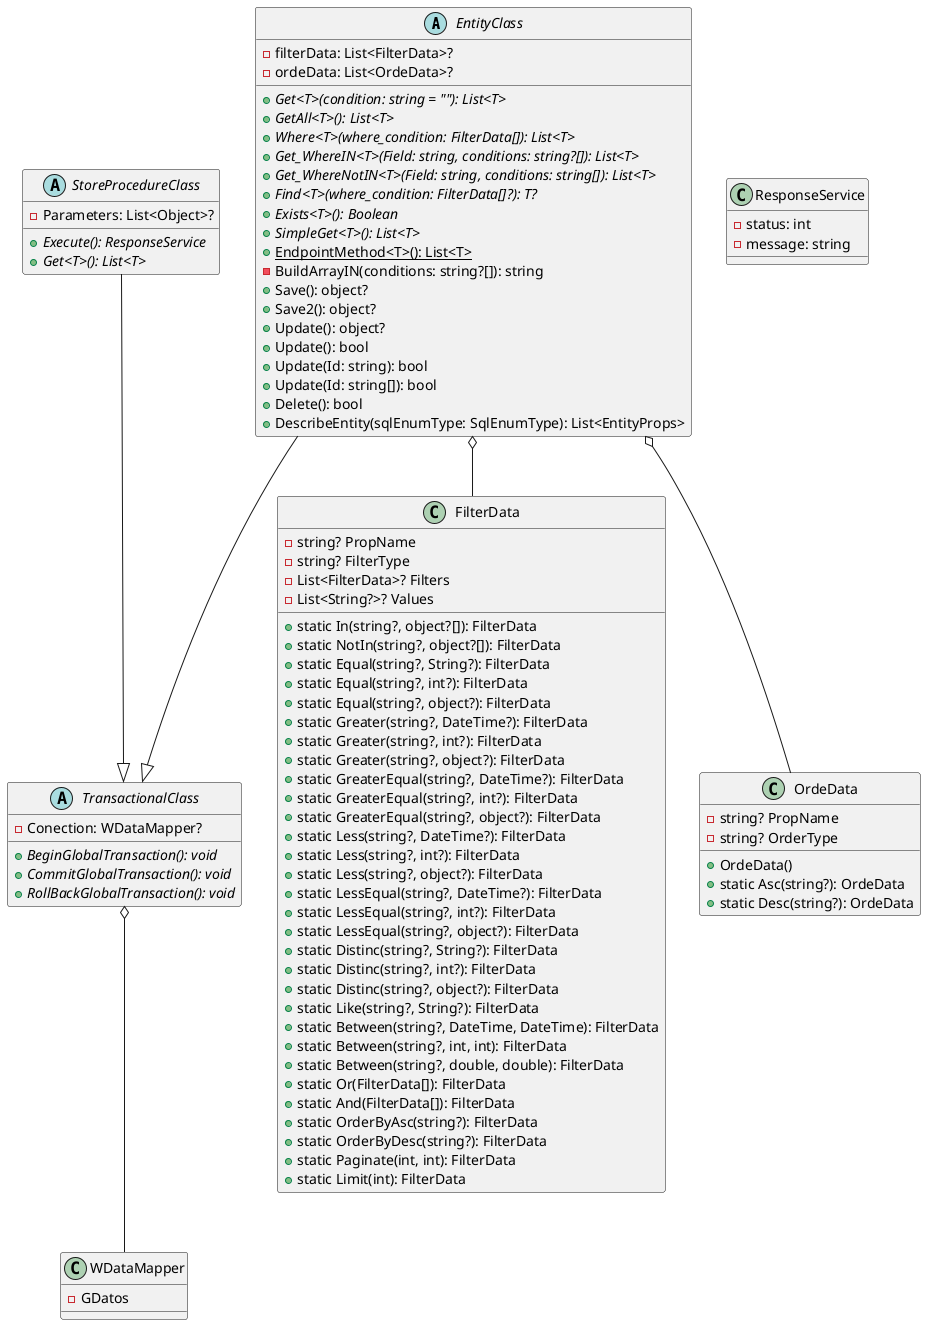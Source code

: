 @startuml

abstract class EntityClass {
    -filterData: List<FilterData>?
    -ordeData: List<OrdeData>?
    {abstract} + Get<T>(condition: string = ""): List<T>
    {abstract} + GetAll<T>(): List<T>
    {abstract} + Where<T>(where_condition: FilterData[]): List<T>
    {abstract} + Get_WhereIN<T>(Field: string, conditions: string?[]): List<T>
    {abstract} + Get_WhereNotIN<T>(Field: string, conditions: string[]): List<T>
    {abstract} + Find<T>(where_condition: FilterData[]?): T?
    {abstract} + Exists<T>(): Boolean
    {abstract} + SimpleGet<T>(): List<T>
    {static} + EndpointMethod<T>(): List<T>
    - BuildArrayIN(conditions: string?[]): string
    + Save(): object?
    + Save2(): object?
    + Update(): object?
    + Update(): bool
    + Update(Id: string): bool
    + Update(Id: string[]): bool
    + Delete(): bool
    + DescribeEntity(sqlEnumType: SqlEnumType): List<EntityProps>
}

abstract class StoreProcedureClass {
    - Parameters: List<Object>?
    {abstract} + Execute(): ResponseService
    {abstract} + Get<T>(): List<T>
}

abstract class TransactionalClass {
    - Conection: WDataMapper?
    {abstract} + BeginGlobalTransaction(): void
    {abstract} + CommitGlobalTransaction(): void
    {abstract} + RollBackGlobalTransaction(): void
}

class FilterData {
  -string? PropName
  -string? FilterType
  -List<FilterData>? Filters
  -List<String?>? Values
  +static In(string?, object?[]): FilterData
  +static NotIn(string?, object?[]): FilterData
  +static Equal(string?, String?): FilterData
  +static Equal(string?, int?): FilterData
  +static Equal(string?, object?): FilterData
  +static Greater(string?, DateTime?): FilterData
  +static Greater(string?, int?): FilterData
  +static Greater(string?, object?): FilterData
  +static GreaterEqual(string?, DateTime?): FilterData
  +static GreaterEqual(string?, int?): FilterData
  +static GreaterEqual(string?, object?): FilterData
  +static Less(string?, DateTime?): FilterData
  +static Less(string?, int?): FilterData
  +static Less(string?, object?): FilterData
  +static LessEqual(string?, DateTime?): FilterData
  +static LessEqual(string?, int?): FilterData
  +static LessEqual(string?, object?): FilterData
  +static Distinc(string?, String?): FilterData
  +static Distinc(string?, int?): FilterData
  +static Distinc(string?, object?): FilterData
  +static Like(string?, String?): FilterData
  +static Between(string?, DateTime, DateTime): FilterData
  +static Between(string?, int, int): FilterData
  +static Between(string?, double, double): FilterData
  +static Or(FilterData[]): FilterData
  +static And(FilterData[]): FilterData
  +static OrderByAsc(string?): FilterData
  +static OrderByDesc(string?): FilterData
  +static Paginate(int, int): FilterData
  +static Limit(int): FilterData
}

class OrdeData {
  -string? PropName
  -string? OrderType
  +OrdeData()
  +static Asc(string?): OrdeData
  +static Desc(string?): OrdeData
}

class WDataMapper {
    - GDatos
}

class ResponseService {
    - status: int
    - message: string
}


EntityClass --|> TransactionalClass
StoreProcedureClass --|> TransactionalClass
EntityClass o-- FilterData
EntityClass o-- OrdeData
TransactionalClass o-- WDataMapper

@enduml
